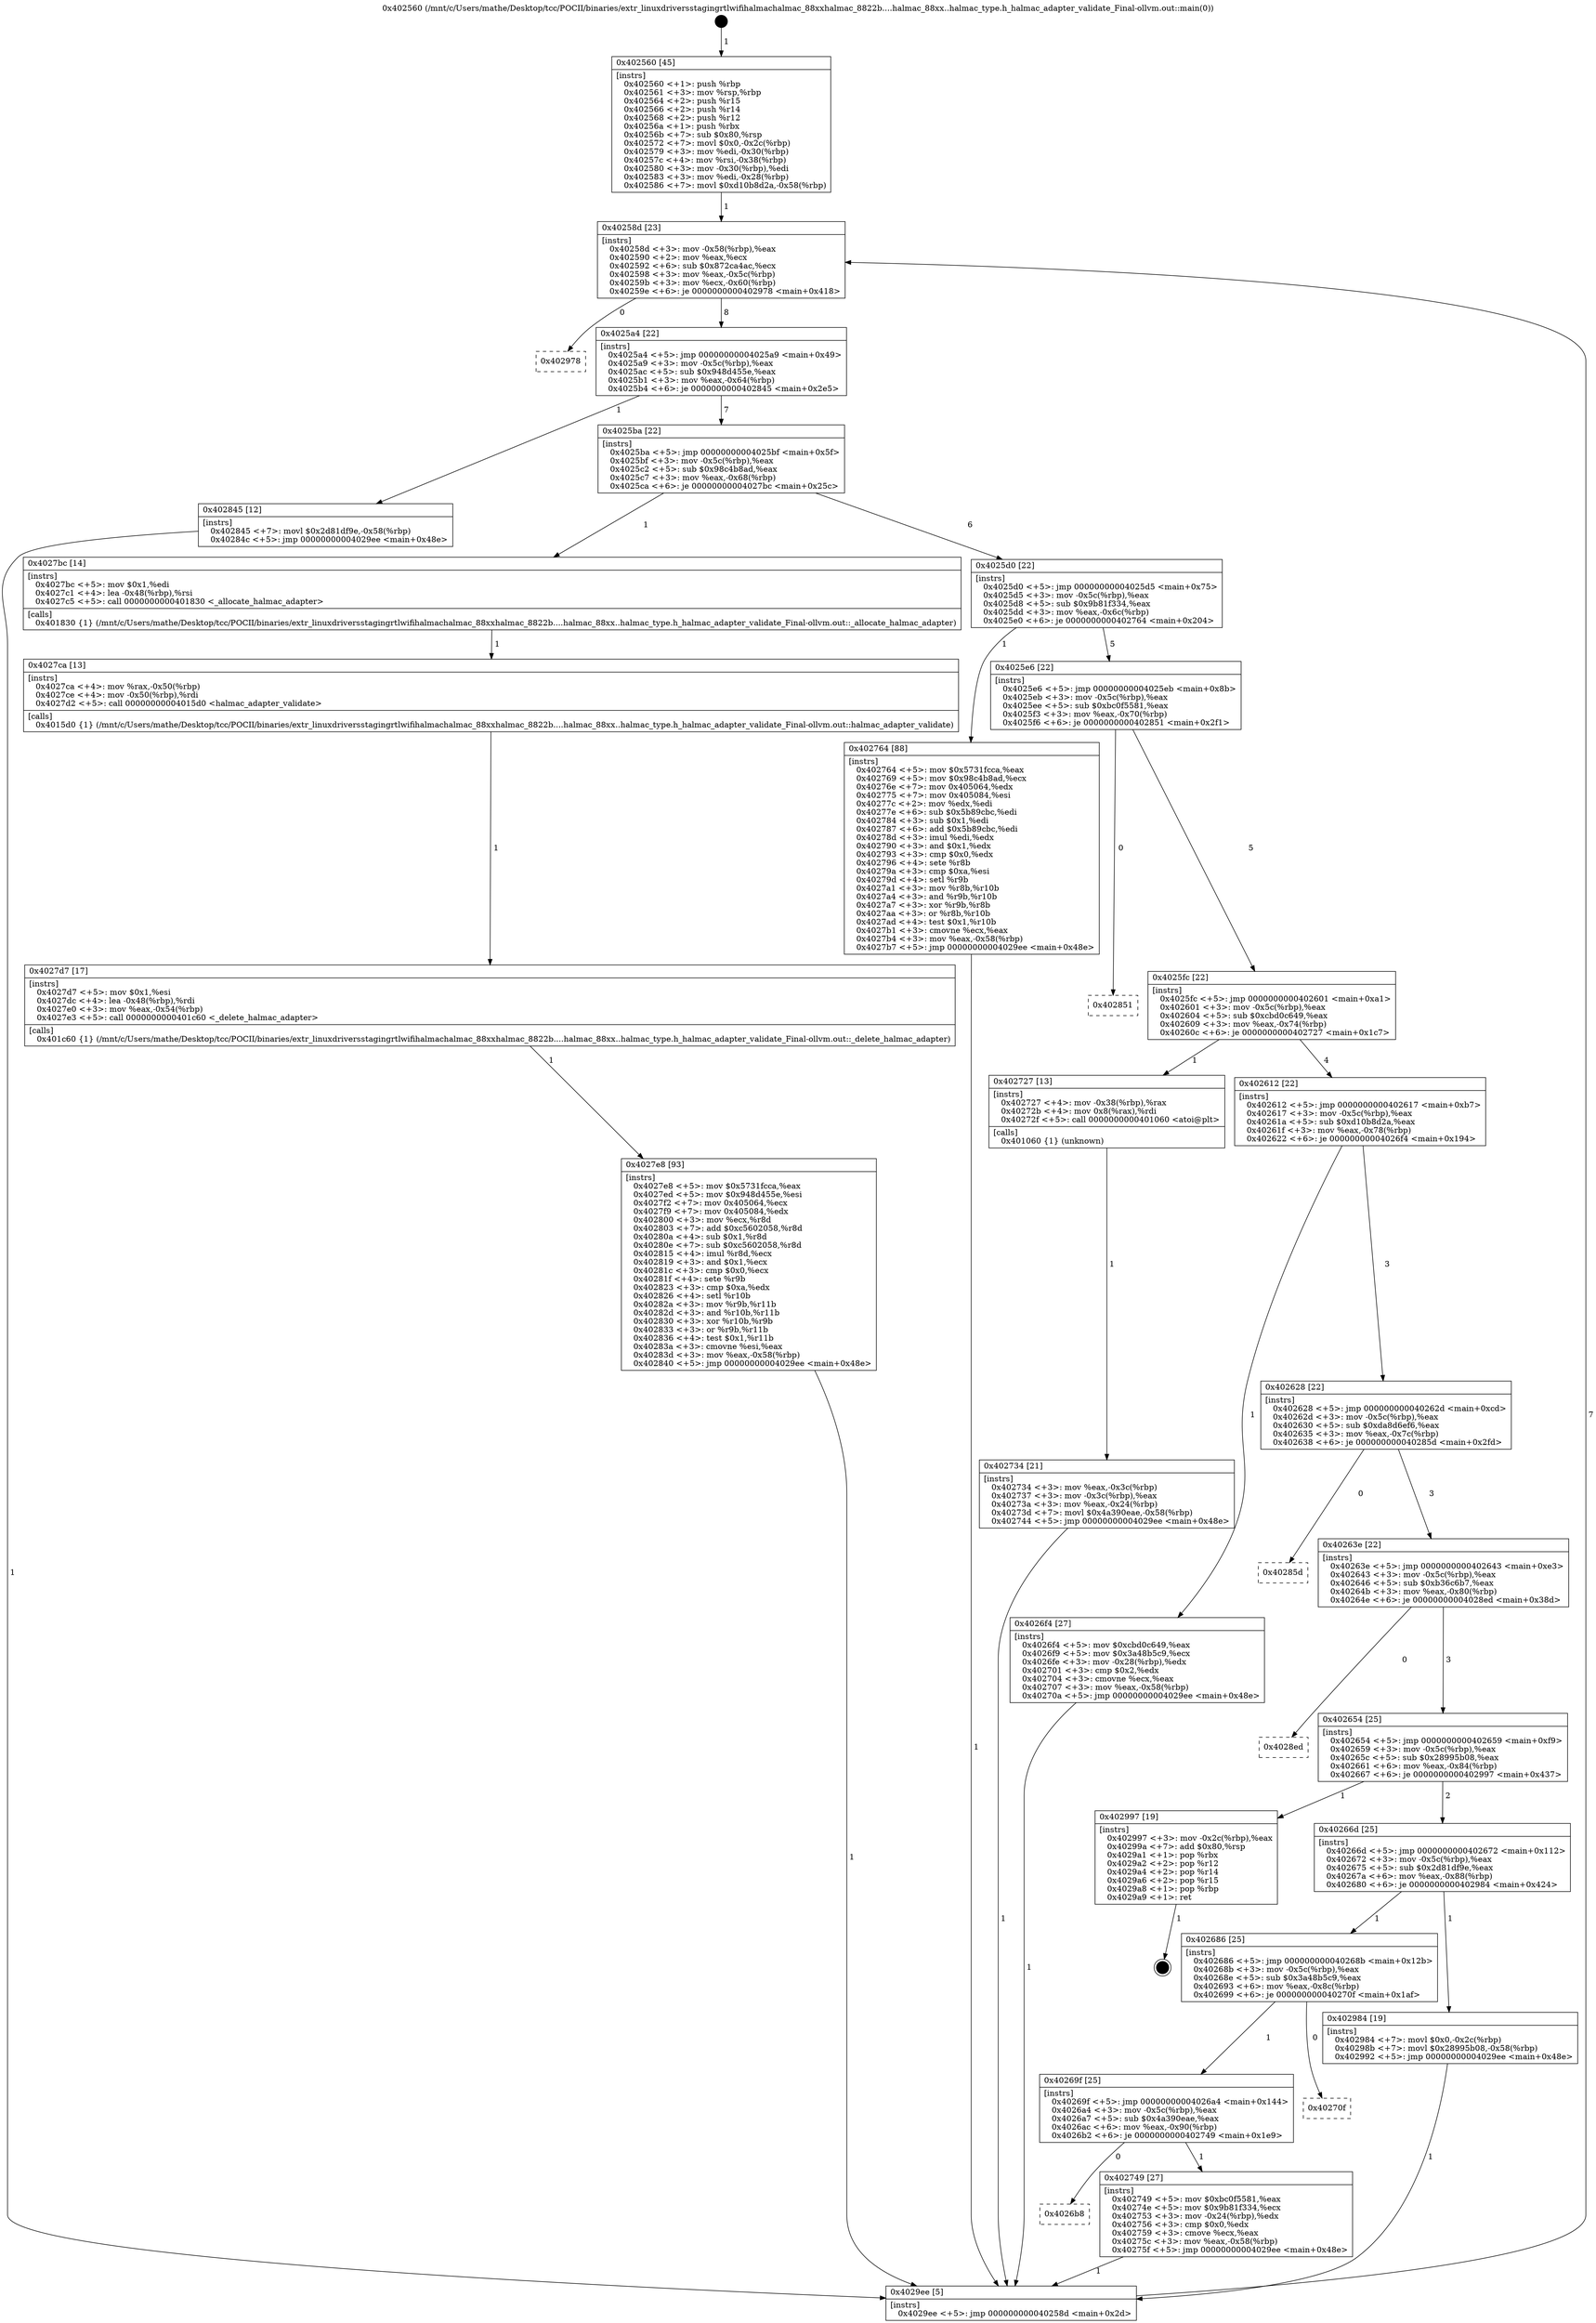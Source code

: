 digraph "0x402560" {
  label = "0x402560 (/mnt/c/Users/mathe/Desktop/tcc/POCII/binaries/extr_linuxdriversstagingrtlwifihalmachalmac_88xxhalmac_8822b....halmac_88xx..halmac_type.h_halmac_adapter_validate_Final-ollvm.out::main(0))"
  labelloc = "t"
  node[shape=record]

  Entry [label="",width=0.3,height=0.3,shape=circle,fillcolor=black,style=filled]
  "0x40258d" [label="{
     0x40258d [23]\l
     | [instrs]\l
     &nbsp;&nbsp;0x40258d \<+3\>: mov -0x58(%rbp),%eax\l
     &nbsp;&nbsp;0x402590 \<+2\>: mov %eax,%ecx\l
     &nbsp;&nbsp;0x402592 \<+6\>: sub $0x872ca4ac,%ecx\l
     &nbsp;&nbsp;0x402598 \<+3\>: mov %eax,-0x5c(%rbp)\l
     &nbsp;&nbsp;0x40259b \<+3\>: mov %ecx,-0x60(%rbp)\l
     &nbsp;&nbsp;0x40259e \<+6\>: je 0000000000402978 \<main+0x418\>\l
  }"]
  "0x402978" [label="{
     0x402978\l
  }", style=dashed]
  "0x4025a4" [label="{
     0x4025a4 [22]\l
     | [instrs]\l
     &nbsp;&nbsp;0x4025a4 \<+5\>: jmp 00000000004025a9 \<main+0x49\>\l
     &nbsp;&nbsp;0x4025a9 \<+3\>: mov -0x5c(%rbp),%eax\l
     &nbsp;&nbsp;0x4025ac \<+5\>: sub $0x948d455e,%eax\l
     &nbsp;&nbsp;0x4025b1 \<+3\>: mov %eax,-0x64(%rbp)\l
     &nbsp;&nbsp;0x4025b4 \<+6\>: je 0000000000402845 \<main+0x2e5\>\l
  }"]
  Exit [label="",width=0.3,height=0.3,shape=circle,fillcolor=black,style=filled,peripheries=2]
  "0x402845" [label="{
     0x402845 [12]\l
     | [instrs]\l
     &nbsp;&nbsp;0x402845 \<+7\>: movl $0x2d81df9e,-0x58(%rbp)\l
     &nbsp;&nbsp;0x40284c \<+5\>: jmp 00000000004029ee \<main+0x48e\>\l
  }"]
  "0x4025ba" [label="{
     0x4025ba [22]\l
     | [instrs]\l
     &nbsp;&nbsp;0x4025ba \<+5\>: jmp 00000000004025bf \<main+0x5f\>\l
     &nbsp;&nbsp;0x4025bf \<+3\>: mov -0x5c(%rbp),%eax\l
     &nbsp;&nbsp;0x4025c2 \<+5\>: sub $0x98c4b8ad,%eax\l
     &nbsp;&nbsp;0x4025c7 \<+3\>: mov %eax,-0x68(%rbp)\l
     &nbsp;&nbsp;0x4025ca \<+6\>: je 00000000004027bc \<main+0x25c\>\l
  }"]
  "0x4027e8" [label="{
     0x4027e8 [93]\l
     | [instrs]\l
     &nbsp;&nbsp;0x4027e8 \<+5\>: mov $0x5731fcca,%eax\l
     &nbsp;&nbsp;0x4027ed \<+5\>: mov $0x948d455e,%esi\l
     &nbsp;&nbsp;0x4027f2 \<+7\>: mov 0x405064,%ecx\l
     &nbsp;&nbsp;0x4027f9 \<+7\>: mov 0x405084,%edx\l
     &nbsp;&nbsp;0x402800 \<+3\>: mov %ecx,%r8d\l
     &nbsp;&nbsp;0x402803 \<+7\>: add $0xc5602058,%r8d\l
     &nbsp;&nbsp;0x40280a \<+4\>: sub $0x1,%r8d\l
     &nbsp;&nbsp;0x40280e \<+7\>: sub $0xc5602058,%r8d\l
     &nbsp;&nbsp;0x402815 \<+4\>: imul %r8d,%ecx\l
     &nbsp;&nbsp;0x402819 \<+3\>: and $0x1,%ecx\l
     &nbsp;&nbsp;0x40281c \<+3\>: cmp $0x0,%ecx\l
     &nbsp;&nbsp;0x40281f \<+4\>: sete %r9b\l
     &nbsp;&nbsp;0x402823 \<+3\>: cmp $0xa,%edx\l
     &nbsp;&nbsp;0x402826 \<+4\>: setl %r10b\l
     &nbsp;&nbsp;0x40282a \<+3\>: mov %r9b,%r11b\l
     &nbsp;&nbsp;0x40282d \<+3\>: and %r10b,%r11b\l
     &nbsp;&nbsp;0x402830 \<+3\>: xor %r10b,%r9b\l
     &nbsp;&nbsp;0x402833 \<+3\>: or %r9b,%r11b\l
     &nbsp;&nbsp;0x402836 \<+4\>: test $0x1,%r11b\l
     &nbsp;&nbsp;0x40283a \<+3\>: cmovne %esi,%eax\l
     &nbsp;&nbsp;0x40283d \<+3\>: mov %eax,-0x58(%rbp)\l
     &nbsp;&nbsp;0x402840 \<+5\>: jmp 00000000004029ee \<main+0x48e\>\l
  }"]
  "0x4027bc" [label="{
     0x4027bc [14]\l
     | [instrs]\l
     &nbsp;&nbsp;0x4027bc \<+5\>: mov $0x1,%edi\l
     &nbsp;&nbsp;0x4027c1 \<+4\>: lea -0x48(%rbp),%rsi\l
     &nbsp;&nbsp;0x4027c5 \<+5\>: call 0000000000401830 \<_allocate_halmac_adapter\>\l
     | [calls]\l
     &nbsp;&nbsp;0x401830 \{1\} (/mnt/c/Users/mathe/Desktop/tcc/POCII/binaries/extr_linuxdriversstagingrtlwifihalmachalmac_88xxhalmac_8822b....halmac_88xx..halmac_type.h_halmac_adapter_validate_Final-ollvm.out::_allocate_halmac_adapter)\l
  }"]
  "0x4025d0" [label="{
     0x4025d0 [22]\l
     | [instrs]\l
     &nbsp;&nbsp;0x4025d0 \<+5\>: jmp 00000000004025d5 \<main+0x75\>\l
     &nbsp;&nbsp;0x4025d5 \<+3\>: mov -0x5c(%rbp),%eax\l
     &nbsp;&nbsp;0x4025d8 \<+5\>: sub $0x9b81f334,%eax\l
     &nbsp;&nbsp;0x4025dd \<+3\>: mov %eax,-0x6c(%rbp)\l
     &nbsp;&nbsp;0x4025e0 \<+6\>: je 0000000000402764 \<main+0x204\>\l
  }"]
  "0x4027d7" [label="{
     0x4027d7 [17]\l
     | [instrs]\l
     &nbsp;&nbsp;0x4027d7 \<+5\>: mov $0x1,%esi\l
     &nbsp;&nbsp;0x4027dc \<+4\>: lea -0x48(%rbp),%rdi\l
     &nbsp;&nbsp;0x4027e0 \<+3\>: mov %eax,-0x54(%rbp)\l
     &nbsp;&nbsp;0x4027e3 \<+5\>: call 0000000000401c60 \<_delete_halmac_adapter\>\l
     | [calls]\l
     &nbsp;&nbsp;0x401c60 \{1\} (/mnt/c/Users/mathe/Desktop/tcc/POCII/binaries/extr_linuxdriversstagingrtlwifihalmachalmac_88xxhalmac_8822b....halmac_88xx..halmac_type.h_halmac_adapter_validate_Final-ollvm.out::_delete_halmac_adapter)\l
  }"]
  "0x402764" [label="{
     0x402764 [88]\l
     | [instrs]\l
     &nbsp;&nbsp;0x402764 \<+5\>: mov $0x5731fcca,%eax\l
     &nbsp;&nbsp;0x402769 \<+5\>: mov $0x98c4b8ad,%ecx\l
     &nbsp;&nbsp;0x40276e \<+7\>: mov 0x405064,%edx\l
     &nbsp;&nbsp;0x402775 \<+7\>: mov 0x405084,%esi\l
     &nbsp;&nbsp;0x40277c \<+2\>: mov %edx,%edi\l
     &nbsp;&nbsp;0x40277e \<+6\>: sub $0x5b89cbc,%edi\l
     &nbsp;&nbsp;0x402784 \<+3\>: sub $0x1,%edi\l
     &nbsp;&nbsp;0x402787 \<+6\>: add $0x5b89cbc,%edi\l
     &nbsp;&nbsp;0x40278d \<+3\>: imul %edi,%edx\l
     &nbsp;&nbsp;0x402790 \<+3\>: and $0x1,%edx\l
     &nbsp;&nbsp;0x402793 \<+3\>: cmp $0x0,%edx\l
     &nbsp;&nbsp;0x402796 \<+4\>: sete %r8b\l
     &nbsp;&nbsp;0x40279a \<+3\>: cmp $0xa,%esi\l
     &nbsp;&nbsp;0x40279d \<+4\>: setl %r9b\l
     &nbsp;&nbsp;0x4027a1 \<+3\>: mov %r8b,%r10b\l
     &nbsp;&nbsp;0x4027a4 \<+3\>: and %r9b,%r10b\l
     &nbsp;&nbsp;0x4027a7 \<+3\>: xor %r9b,%r8b\l
     &nbsp;&nbsp;0x4027aa \<+3\>: or %r8b,%r10b\l
     &nbsp;&nbsp;0x4027ad \<+4\>: test $0x1,%r10b\l
     &nbsp;&nbsp;0x4027b1 \<+3\>: cmovne %ecx,%eax\l
     &nbsp;&nbsp;0x4027b4 \<+3\>: mov %eax,-0x58(%rbp)\l
     &nbsp;&nbsp;0x4027b7 \<+5\>: jmp 00000000004029ee \<main+0x48e\>\l
  }"]
  "0x4025e6" [label="{
     0x4025e6 [22]\l
     | [instrs]\l
     &nbsp;&nbsp;0x4025e6 \<+5\>: jmp 00000000004025eb \<main+0x8b\>\l
     &nbsp;&nbsp;0x4025eb \<+3\>: mov -0x5c(%rbp),%eax\l
     &nbsp;&nbsp;0x4025ee \<+5\>: sub $0xbc0f5581,%eax\l
     &nbsp;&nbsp;0x4025f3 \<+3\>: mov %eax,-0x70(%rbp)\l
     &nbsp;&nbsp;0x4025f6 \<+6\>: je 0000000000402851 \<main+0x2f1\>\l
  }"]
  "0x4027ca" [label="{
     0x4027ca [13]\l
     | [instrs]\l
     &nbsp;&nbsp;0x4027ca \<+4\>: mov %rax,-0x50(%rbp)\l
     &nbsp;&nbsp;0x4027ce \<+4\>: mov -0x50(%rbp),%rdi\l
     &nbsp;&nbsp;0x4027d2 \<+5\>: call 00000000004015d0 \<halmac_adapter_validate\>\l
     | [calls]\l
     &nbsp;&nbsp;0x4015d0 \{1\} (/mnt/c/Users/mathe/Desktop/tcc/POCII/binaries/extr_linuxdriversstagingrtlwifihalmachalmac_88xxhalmac_8822b....halmac_88xx..halmac_type.h_halmac_adapter_validate_Final-ollvm.out::halmac_adapter_validate)\l
  }"]
  "0x402851" [label="{
     0x402851\l
  }", style=dashed]
  "0x4025fc" [label="{
     0x4025fc [22]\l
     | [instrs]\l
     &nbsp;&nbsp;0x4025fc \<+5\>: jmp 0000000000402601 \<main+0xa1\>\l
     &nbsp;&nbsp;0x402601 \<+3\>: mov -0x5c(%rbp),%eax\l
     &nbsp;&nbsp;0x402604 \<+5\>: sub $0xcbd0c649,%eax\l
     &nbsp;&nbsp;0x402609 \<+3\>: mov %eax,-0x74(%rbp)\l
     &nbsp;&nbsp;0x40260c \<+6\>: je 0000000000402727 \<main+0x1c7\>\l
  }"]
  "0x4026b8" [label="{
     0x4026b8\l
  }", style=dashed]
  "0x402727" [label="{
     0x402727 [13]\l
     | [instrs]\l
     &nbsp;&nbsp;0x402727 \<+4\>: mov -0x38(%rbp),%rax\l
     &nbsp;&nbsp;0x40272b \<+4\>: mov 0x8(%rax),%rdi\l
     &nbsp;&nbsp;0x40272f \<+5\>: call 0000000000401060 \<atoi@plt\>\l
     | [calls]\l
     &nbsp;&nbsp;0x401060 \{1\} (unknown)\l
  }"]
  "0x402612" [label="{
     0x402612 [22]\l
     | [instrs]\l
     &nbsp;&nbsp;0x402612 \<+5\>: jmp 0000000000402617 \<main+0xb7\>\l
     &nbsp;&nbsp;0x402617 \<+3\>: mov -0x5c(%rbp),%eax\l
     &nbsp;&nbsp;0x40261a \<+5\>: sub $0xd10b8d2a,%eax\l
     &nbsp;&nbsp;0x40261f \<+3\>: mov %eax,-0x78(%rbp)\l
     &nbsp;&nbsp;0x402622 \<+6\>: je 00000000004026f4 \<main+0x194\>\l
  }"]
  "0x402749" [label="{
     0x402749 [27]\l
     | [instrs]\l
     &nbsp;&nbsp;0x402749 \<+5\>: mov $0xbc0f5581,%eax\l
     &nbsp;&nbsp;0x40274e \<+5\>: mov $0x9b81f334,%ecx\l
     &nbsp;&nbsp;0x402753 \<+3\>: mov -0x24(%rbp),%edx\l
     &nbsp;&nbsp;0x402756 \<+3\>: cmp $0x0,%edx\l
     &nbsp;&nbsp;0x402759 \<+3\>: cmove %ecx,%eax\l
     &nbsp;&nbsp;0x40275c \<+3\>: mov %eax,-0x58(%rbp)\l
     &nbsp;&nbsp;0x40275f \<+5\>: jmp 00000000004029ee \<main+0x48e\>\l
  }"]
  "0x4026f4" [label="{
     0x4026f4 [27]\l
     | [instrs]\l
     &nbsp;&nbsp;0x4026f4 \<+5\>: mov $0xcbd0c649,%eax\l
     &nbsp;&nbsp;0x4026f9 \<+5\>: mov $0x3a48b5c9,%ecx\l
     &nbsp;&nbsp;0x4026fe \<+3\>: mov -0x28(%rbp),%edx\l
     &nbsp;&nbsp;0x402701 \<+3\>: cmp $0x2,%edx\l
     &nbsp;&nbsp;0x402704 \<+3\>: cmovne %ecx,%eax\l
     &nbsp;&nbsp;0x402707 \<+3\>: mov %eax,-0x58(%rbp)\l
     &nbsp;&nbsp;0x40270a \<+5\>: jmp 00000000004029ee \<main+0x48e\>\l
  }"]
  "0x402628" [label="{
     0x402628 [22]\l
     | [instrs]\l
     &nbsp;&nbsp;0x402628 \<+5\>: jmp 000000000040262d \<main+0xcd\>\l
     &nbsp;&nbsp;0x40262d \<+3\>: mov -0x5c(%rbp),%eax\l
     &nbsp;&nbsp;0x402630 \<+5\>: sub $0xda8d6ef6,%eax\l
     &nbsp;&nbsp;0x402635 \<+3\>: mov %eax,-0x7c(%rbp)\l
     &nbsp;&nbsp;0x402638 \<+6\>: je 000000000040285d \<main+0x2fd\>\l
  }"]
  "0x4029ee" [label="{
     0x4029ee [5]\l
     | [instrs]\l
     &nbsp;&nbsp;0x4029ee \<+5\>: jmp 000000000040258d \<main+0x2d\>\l
  }"]
  "0x402560" [label="{
     0x402560 [45]\l
     | [instrs]\l
     &nbsp;&nbsp;0x402560 \<+1\>: push %rbp\l
     &nbsp;&nbsp;0x402561 \<+3\>: mov %rsp,%rbp\l
     &nbsp;&nbsp;0x402564 \<+2\>: push %r15\l
     &nbsp;&nbsp;0x402566 \<+2\>: push %r14\l
     &nbsp;&nbsp;0x402568 \<+2\>: push %r12\l
     &nbsp;&nbsp;0x40256a \<+1\>: push %rbx\l
     &nbsp;&nbsp;0x40256b \<+7\>: sub $0x80,%rsp\l
     &nbsp;&nbsp;0x402572 \<+7\>: movl $0x0,-0x2c(%rbp)\l
     &nbsp;&nbsp;0x402579 \<+3\>: mov %edi,-0x30(%rbp)\l
     &nbsp;&nbsp;0x40257c \<+4\>: mov %rsi,-0x38(%rbp)\l
     &nbsp;&nbsp;0x402580 \<+3\>: mov -0x30(%rbp),%edi\l
     &nbsp;&nbsp;0x402583 \<+3\>: mov %edi,-0x28(%rbp)\l
     &nbsp;&nbsp;0x402586 \<+7\>: movl $0xd10b8d2a,-0x58(%rbp)\l
  }"]
  "0x402734" [label="{
     0x402734 [21]\l
     | [instrs]\l
     &nbsp;&nbsp;0x402734 \<+3\>: mov %eax,-0x3c(%rbp)\l
     &nbsp;&nbsp;0x402737 \<+3\>: mov -0x3c(%rbp),%eax\l
     &nbsp;&nbsp;0x40273a \<+3\>: mov %eax,-0x24(%rbp)\l
     &nbsp;&nbsp;0x40273d \<+7\>: movl $0x4a390eae,-0x58(%rbp)\l
     &nbsp;&nbsp;0x402744 \<+5\>: jmp 00000000004029ee \<main+0x48e\>\l
  }"]
  "0x40269f" [label="{
     0x40269f [25]\l
     | [instrs]\l
     &nbsp;&nbsp;0x40269f \<+5\>: jmp 00000000004026a4 \<main+0x144\>\l
     &nbsp;&nbsp;0x4026a4 \<+3\>: mov -0x5c(%rbp),%eax\l
     &nbsp;&nbsp;0x4026a7 \<+5\>: sub $0x4a390eae,%eax\l
     &nbsp;&nbsp;0x4026ac \<+6\>: mov %eax,-0x90(%rbp)\l
     &nbsp;&nbsp;0x4026b2 \<+6\>: je 0000000000402749 \<main+0x1e9\>\l
  }"]
  "0x40285d" [label="{
     0x40285d\l
  }", style=dashed]
  "0x40263e" [label="{
     0x40263e [22]\l
     | [instrs]\l
     &nbsp;&nbsp;0x40263e \<+5\>: jmp 0000000000402643 \<main+0xe3\>\l
     &nbsp;&nbsp;0x402643 \<+3\>: mov -0x5c(%rbp),%eax\l
     &nbsp;&nbsp;0x402646 \<+5\>: sub $0xb36c6b7,%eax\l
     &nbsp;&nbsp;0x40264b \<+3\>: mov %eax,-0x80(%rbp)\l
     &nbsp;&nbsp;0x40264e \<+6\>: je 00000000004028ed \<main+0x38d\>\l
  }"]
  "0x40270f" [label="{
     0x40270f\l
  }", style=dashed]
  "0x4028ed" [label="{
     0x4028ed\l
  }", style=dashed]
  "0x402654" [label="{
     0x402654 [25]\l
     | [instrs]\l
     &nbsp;&nbsp;0x402654 \<+5\>: jmp 0000000000402659 \<main+0xf9\>\l
     &nbsp;&nbsp;0x402659 \<+3\>: mov -0x5c(%rbp),%eax\l
     &nbsp;&nbsp;0x40265c \<+5\>: sub $0x28995b08,%eax\l
     &nbsp;&nbsp;0x402661 \<+6\>: mov %eax,-0x84(%rbp)\l
     &nbsp;&nbsp;0x402667 \<+6\>: je 0000000000402997 \<main+0x437\>\l
  }"]
  "0x402686" [label="{
     0x402686 [25]\l
     | [instrs]\l
     &nbsp;&nbsp;0x402686 \<+5\>: jmp 000000000040268b \<main+0x12b\>\l
     &nbsp;&nbsp;0x40268b \<+3\>: mov -0x5c(%rbp),%eax\l
     &nbsp;&nbsp;0x40268e \<+5\>: sub $0x3a48b5c9,%eax\l
     &nbsp;&nbsp;0x402693 \<+6\>: mov %eax,-0x8c(%rbp)\l
     &nbsp;&nbsp;0x402699 \<+6\>: je 000000000040270f \<main+0x1af\>\l
  }"]
  "0x402997" [label="{
     0x402997 [19]\l
     | [instrs]\l
     &nbsp;&nbsp;0x402997 \<+3\>: mov -0x2c(%rbp),%eax\l
     &nbsp;&nbsp;0x40299a \<+7\>: add $0x80,%rsp\l
     &nbsp;&nbsp;0x4029a1 \<+1\>: pop %rbx\l
     &nbsp;&nbsp;0x4029a2 \<+2\>: pop %r12\l
     &nbsp;&nbsp;0x4029a4 \<+2\>: pop %r14\l
     &nbsp;&nbsp;0x4029a6 \<+2\>: pop %r15\l
     &nbsp;&nbsp;0x4029a8 \<+1\>: pop %rbp\l
     &nbsp;&nbsp;0x4029a9 \<+1\>: ret\l
  }"]
  "0x40266d" [label="{
     0x40266d [25]\l
     | [instrs]\l
     &nbsp;&nbsp;0x40266d \<+5\>: jmp 0000000000402672 \<main+0x112\>\l
     &nbsp;&nbsp;0x402672 \<+3\>: mov -0x5c(%rbp),%eax\l
     &nbsp;&nbsp;0x402675 \<+5\>: sub $0x2d81df9e,%eax\l
     &nbsp;&nbsp;0x40267a \<+6\>: mov %eax,-0x88(%rbp)\l
     &nbsp;&nbsp;0x402680 \<+6\>: je 0000000000402984 \<main+0x424\>\l
  }"]
  "0x402984" [label="{
     0x402984 [19]\l
     | [instrs]\l
     &nbsp;&nbsp;0x402984 \<+7\>: movl $0x0,-0x2c(%rbp)\l
     &nbsp;&nbsp;0x40298b \<+7\>: movl $0x28995b08,-0x58(%rbp)\l
     &nbsp;&nbsp;0x402992 \<+5\>: jmp 00000000004029ee \<main+0x48e\>\l
  }"]
  Entry -> "0x402560" [label=" 1"]
  "0x40258d" -> "0x402978" [label=" 0"]
  "0x40258d" -> "0x4025a4" [label=" 8"]
  "0x402997" -> Exit [label=" 1"]
  "0x4025a4" -> "0x402845" [label=" 1"]
  "0x4025a4" -> "0x4025ba" [label=" 7"]
  "0x402984" -> "0x4029ee" [label=" 1"]
  "0x4025ba" -> "0x4027bc" [label=" 1"]
  "0x4025ba" -> "0x4025d0" [label=" 6"]
  "0x402845" -> "0x4029ee" [label=" 1"]
  "0x4025d0" -> "0x402764" [label=" 1"]
  "0x4025d0" -> "0x4025e6" [label=" 5"]
  "0x4027e8" -> "0x4029ee" [label=" 1"]
  "0x4025e6" -> "0x402851" [label=" 0"]
  "0x4025e6" -> "0x4025fc" [label=" 5"]
  "0x4027d7" -> "0x4027e8" [label=" 1"]
  "0x4025fc" -> "0x402727" [label=" 1"]
  "0x4025fc" -> "0x402612" [label=" 4"]
  "0x4027ca" -> "0x4027d7" [label=" 1"]
  "0x402612" -> "0x4026f4" [label=" 1"]
  "0x402612" -> "0x402628" [label=" 3"]
  "0x4026f4" -> "0x4029ee" [label=" 1"]
  "0x402560" -> "0x40258d" [label=" 1"]
  "0x4029ee" -> "0x40258d" [label=" 7"]
  "0x402727" -> "0x402734" [label=" 1"]
  "0x402734" -> "0x4029ee" [label=" 1"]
  "0x4027bc" -> "0x4027ca" [label=" 1"]
  "0x402628" -> "0x40285d" [label=" 0"]
  "0x402628" -> "0x40263e" [label=" 3"]
  "0x402749" -> "0x4029ee" [label=" 1"]
  "0x40263e" -> "0x4028ed" [label=" 0"]
  "0x40263e" -> "0x402654" [label=" 3"]
  "0x40269f" -> "0x4026b8" [label=" 0"]
  "0x402654" -> "0x402997" [label=" 1"]
  "0x402654" -> "0x40266d" [label=" 2"]
  "0x402764" -> "0x4029ee" [label=" 1"]
  "0x40266d" -> "0x402984" [label=" 1"]
  "0x40266d" -> "0x402686" [label=" 1"]
  "0x40269f" -> "0x402749" [label=" 1"]
  "0x402686" -> "0x40270f" [label=" 0"]
  "0x402686" -> "0x40269f" [label=" 1"]
}
